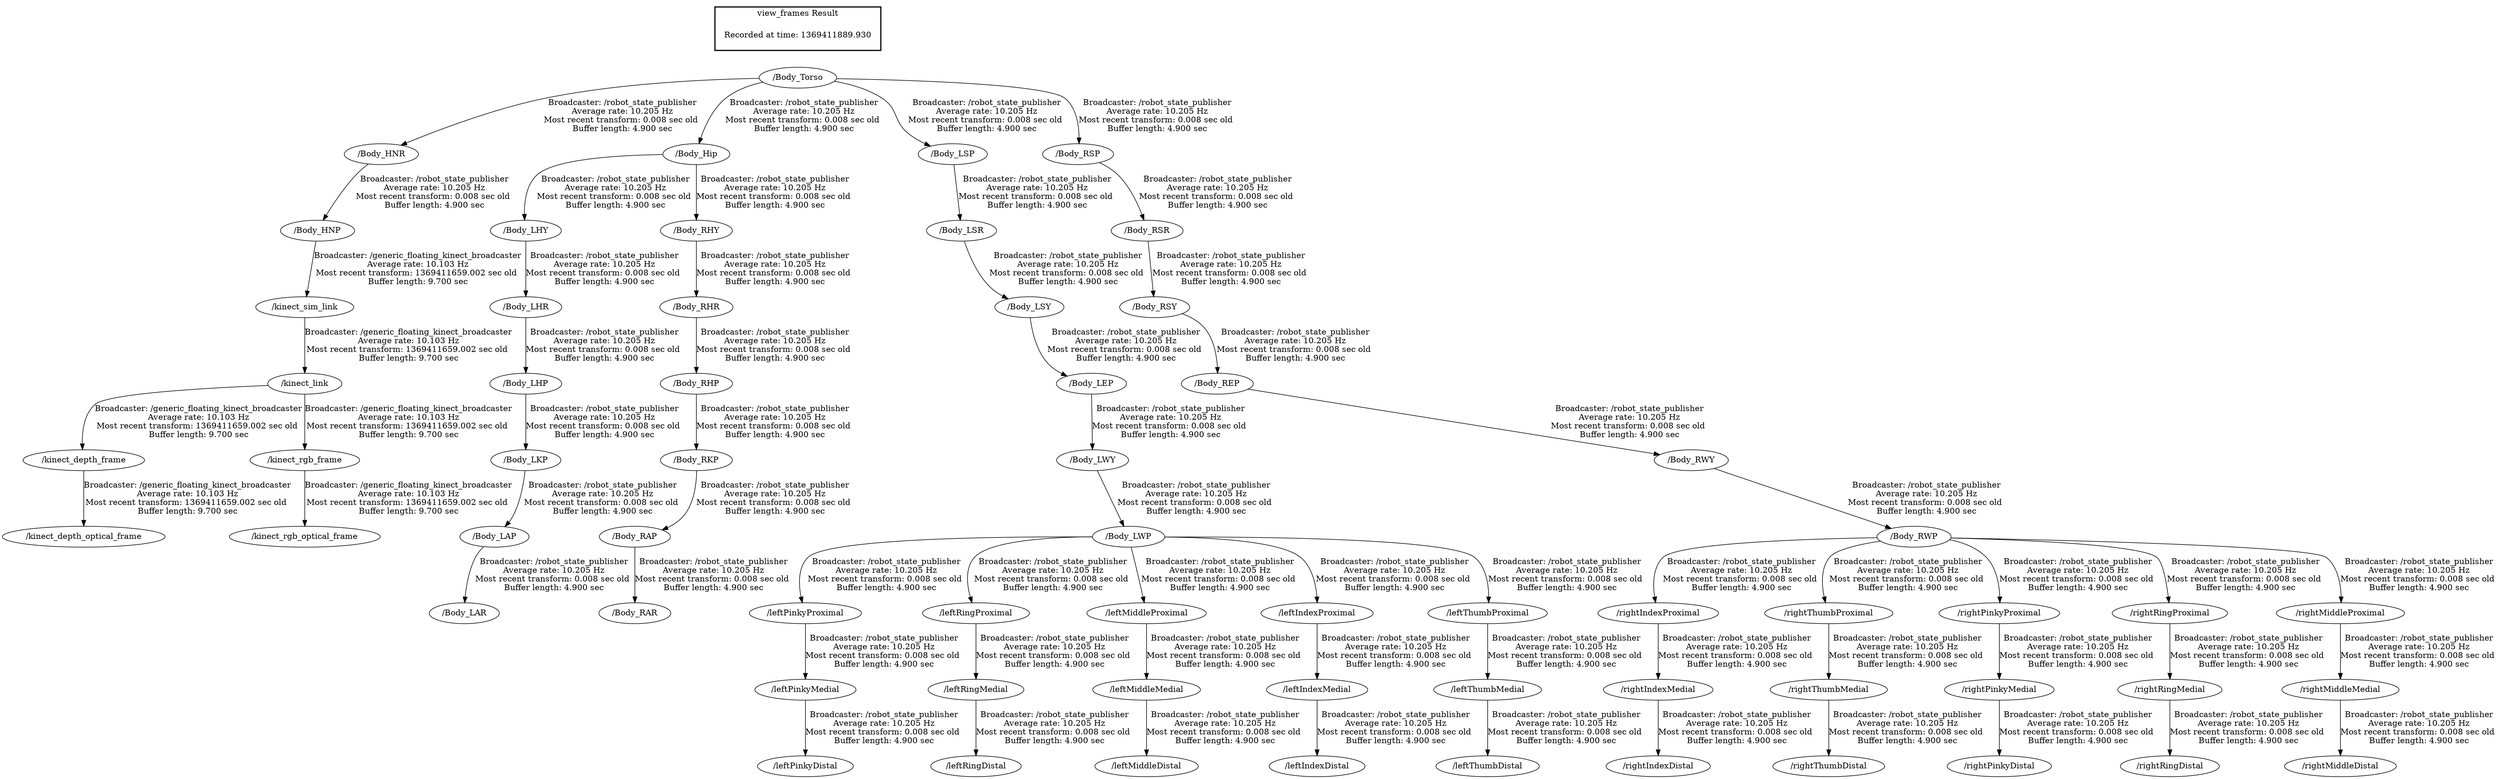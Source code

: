 digraph G {
"/Body_HNP" -> "/kinect_sim_link"[label="Broadcaster: /generic_floating_kinect_broadcaster\nAverage rate: 10.103 Hz\nMost recent transform: 1369411659.002 sec old \nBuffer length: 9.700 sec\n"];
"/Body_HNR" -> "/Body_HNP"[label="Broadcaster: /robot_state_publisher\nAverage rate: 10.205 Hz\nMost recent transform: 0.008 sec old \nBuffer length: 4.900 sec\n"];
"/kinect_sim_link" -> "/kinect_link"[label="Broadcaster: /generic_floating_kinect_broadcaster\nAverage rate: 10.103 Hz\nMost recent transform: 1369411659.002 sec old \nBuffer length: 9.700 sec\n"];
"/kinect_link" -> "/kinect_depth_frame"[label="Broadcaster: /generic_floating_kinect_broadcaster\nAverage rate: 10.103 Hz\nMost recent transform: 1369411659.002 sec old \nBuffer length: 9.700 sec\n"];
"/kinect_depth_frame" -> "/kinect_depth_optical_frame"[label="Broadcaster: /generic_floating_kinect_broadcaster\nAverage rate: 10.103 Hz\nMost recent transform: 1369411659.002 sec old \nBuffer length: 9.700 sec\n"];
"/kinect_link" -> "/kinect_rgb_frame"[label="Broadcaster: /generic_floating_kinect_broadcaster\nAverage rate: 10.103 Hz\nMost recent transform: 1369411659.002 sec old \nBuffer length: 9.700 sec\n"];
"/kinect_rgb_frame" -> "/kinect_rgb_optical_frame"[label="Broadcaster: /generic_floating_kinect_broadcaster\nAverage rate: 10.103 Hz\nMost recent transform: 1369411659.002 sec old \nBuffer length: 9.700 sec\n"];
"/Body_Torso" -> "/Body_HNR"[label="Broadcaster: /robot_state_publisher\nAverage rate: 10.205 Hz\nMost recent transform: 0.008 sec old \nBuffer length: 4.900 sec\n"];
"/Body_Torso" -> "/Body_Hip"[label="Broadcaster: /robot_state_publisher\nAverage rate: 10.205 Hz\nMost recent transform: 0.008 sec old \nBuffer length: 4.900 sec\n"];
"/rightIndexProximal" -> "/rightIndexMedial"[label="Broadcaster: /robot_state_publisher\nAverage rate: 10.205 Hz\nMost recent transform: 0.008 sec old \nBuffer length: 4.900 sec\n"];
"/Body_RWP" -> "/rightIndexProximal"[label="Broadcaster: /robot_state_publisher\nAverage rate: 10.205 Hz\nMost recent transform: 0.008 sec old \nBuffer length: 4.900 sec\n"];
"/leftPinkyProximal" -> "/leftPinkyMedial"[label="Broadcaster: /robot_state_publisher\nAverage rate: 10.205 Hz\nMost recent transform: 0.008 sec old \nBuffer length: 4.900 sec\n"];
"/Body_LWP" -> "/leftPinkyProximal"[label="Broadcaster: /robot_state_publisher\nAverage rate: 10.205 Hz\nMost recent transform: 0.008 sec old \nBuffer length: 4.900 sec\n"];
"/leftRingProximal" -> "/leftRingMedial"[label="Broadcaster: /robot_state_publisher\nAverage rate: 10.205 Hz\nMost recent transform: 0.008 sec old \nBuffer length: 4.900 sec\n"];
"/Body_LWP" -> "/leftRingProximal"[label="Broadcaster: /robot_state_publisher\nAverage rate: 10.205 Hz\nMost recent transform: 0.008 sec old \nBuffer length: 4.900 sec\n"];
"/leftMiddleProximal" -> "/leftMiddleMedial"[label="Broadcaster: /robot_state_publisher\nAverage rate: 10.205 Hz\nMost recent transform: 0.008 sec old \nBuffer length: 4.900 sec\n"];
"/Body_LWP" -> "/leftMiddleProximal"[label="Broadcaster: /robot_state_publisher\nAverage rate: 10.205 Hz\nMost recent transform: 0.008 sec old \nBuffer length: 4.900 sec\n"];
"/leftIndexProximal" -> "/leftIndexMedial"[label="Broadcaster: /robot_state_publisher\nAverage rate: 10.205 Hz\nMost recent transform: 0.008 sec old \nBuffer length: 4.900 sec\n"];
"/Body_LWP" -> "/leftIndexProximal"[label="Broadcaster: /robot_state_publisher\nAverage rate: 10.205 Hz\nMost recent transform: 0.008 sec old \nBuffer length: 4.900 sec\n"];
"/rightThumbProximal" -> "/rightThumbMedial"[label="Broadcaster: /robot_state_publisher\nAverage rate: 10.205 Hz\nMost recent transform: 0.008 sec old \nBuffer length: 4.900 sec\n"];
"/Body_RWP" -> "/rightThumbProximal"[label="Broadcaster: /robot_state_publisher\nAverage rate: 10.205 Hz\nMost recent transform: 0.008 sec old \nBuffer length: 4.900 sec\n"];
"/rightPinkyProximal" -> "/rightPinkyMedial"[label="Broadcaster: /robot_state_publisher\nAverage rate: 10.205 Hz\nMost recent transform: 0.008 sec old \nBuffer length: 4.900 sec\n"];
"/Body_RWP" -> "/rightPinkyProximal"[label="Broadcaster: /robot_state_publisher\nAverage rate: 10.205 Hz\nMost recent transform: 0.008 sec old \nBuffer length: 4.900 sec\n"];
"/rightRingProximal" -> "/rightRingMedial"[label="Broadcaster: /robot_state_publisher\nAverage rate: 10.205 Hz\nMost recent transform: 0.008 sec old \nBuffer length: 4.900 sec\n"];
"/Body_RWP" -> "/rightRingProximal"[label="Broadcaster: /robot_state_publisher\nAverage rate: 10.205 Hz\nMost recent transform: 0.008 sec old \nBuffer length: 4.900 sec\n"];
"/rightMiddleProximal" -> "/rightMiddleMedial"[label="Broadcaster: /robot_state_publisher\nAverage rate: 10.205 Hz\nMost recent transform: 0.008 sec old \nBuffer length: 4.900 sec\n"];
"/Body_RWP" -> "/rightMiddleProximal"[label="Broadcaster: /robot_state_publisher\nAverage rate: 10.205 Hz\nMost recent transform: 0.008 sec old \nBuffer length: 4.900 sec\n"];
"/leftThumbProximal" -> "/leftThumbMedial"[label="Broadcaster: /robot_state_publisher\nAverage rate: 10.205 Hz\nMost recent transform: 0.008 sec old \nBuffer length: 4.900 sec\n"];
"/Body_LWP" -> "/leftThumbProximal"[label="Broadcaster: /robot_state_publisher\nAverage rate: 10.205 Hz\nMost recent transform: 0.008 sec old \nBuffer length: 4.900 sec\n"];
"/rightIndexMedial" -> "/rightIndexDistal"[label="Broadcaster: /robot_state_publisher\nAverage rate: 10.205 Hz\nMost recent transform: 0.008 sec old \nBuffer length: 4.900 sec\n"];
"/leftThumbMedial" -> "/leftThumbDistal"[label="Broadcaster: /robot_state_publisher\nAverage rate: 10.205 Hz\nMost recent transform: 0.008 sec old \nBuffer length: 4.900 sec\n"];
"/leftPinkyMedial" -> "/leftPinkyDistal"[label="Broadcaster: /robot_state_publisher\nAverage rate: 10.205 Hz\nMost recent transform: 0.008 sec old \nBuffer length: 4.900 sec\n"];
"/leftRingMedial" -> "/leftRingDistal"[label="Broadcaster: /robot_state_publisher\nAverage rate: 10.205 Hz\nMost recent transform: 0.008 sec old \nBuffer length: 4.900 sec\n"];
"/leftMiddleMedial" -> "/leftMiddleDistal"[label="Broadcaster: /robot_state_publisher\nAverage rate: 10.205 Hz\nMost recent transform: 0.008 sec old \nBuffer length: 4.900 sec\n"];
"/leftIndexMedial" -> "/leftIndexDistal"[label="Broadcaster: /robot_state_publisher\nAverage rate: 10.205 Hz\nMost recent transform: 0.008 sec old \nBuffer length: 4.900 sec\n"];
"/rightThumbMedial" -> "/rightThumbDistal"[label="Broadcaster: /robot_state_publisher\nAverage rate: 10.205 Hz\nMost recent transform: 0.008 sec old \nBuffer length: 4.900 sec\n"];
"/rightPinkyMedial" -> "/rightPinkyDistal"[label="Broadcaster: /robot_state_publisher\nAverage rate: 10.205 Hz\nMost recent transform: 0.008 sec old \nBuffer length: 4.900 sec\n"];
"/rightRingMedial" -> "/rightRingDistal"[label="Broadcaster: /robot_state_publisher\nAverage rate: 10.205 Hz\nMost recent transform: 0.008 sec old \nBuffer length: 4.900 sec\n"];
"/rightMiddleMedial" -> "/rightMiddleDistal"[label="Broadcaster: /robot_state_publisher\nAverage rate: 10.205 Hz\nMost recent transform: 0.008 sec old \nBuffer length: 4.900 sec\n"];
"/Body_LKP" -> "/Body_LAP"[label="Broadcaster: /robot_state_publisher\nAverage rate: 10.205 Hz\nMost recent transform: 0.008 sec old \nBuffer length: 4.900 sec\n"];
"/Body_LHP" -> "/Body_LKP"[label="Broadcaster: /robot_state_publisher\nAverage rate: 10.205 Hz\nMost recent transform: 0.008 sec old \nBuffer length: 4.900 sec\n"];
"/Body_LAP" -> "/Body_LAR"[label="Broadcaster: /robot_state_publisher\nAverage rate: 10.205 Hz\nMost recent transform: 0.008 sec old \nBuffer length: 4.900 sec\n"];
"/Body_LSY" -> "/Body_LEP"[label="Broadcaster: /robot_state_publisher\nAverage rate: 10.205 Hz\nMost recent transform: 0.008 sec old \nBuffer length: 4.900 sec\n"];
"/Body_LSR" -> "/Body_LSY"[label="Broadcaster: /robot_state_publisher\nAverage rate: 10.205 Hz\nMost recent transform: 0.008 sec old \nBuffer length: 4.900 sec\n"];
"/Body_LHR" -> "/Body_LHP"[label="Broadcaster: /robot_state_publisher\nAverage rate: 10.205 Hz\nMost recent transform: 0.008 sec old \nBuffer length: 4.900 sec\n"];
"/Body_LHY" -> "/Body_LHR"[label="Broadcaster: /robot_state_publisher\nAverage rate: 10.205 Hz\nMost recent transform: 0.008 sec old \nBuffer length: 4.900 sec\n"];
"/Body_Hip" -> "/Body_LHY"[label="Broadcaster: /robot_state_publisher\nAverage rate: 10.205 Hz\nMost recent transform: 0.008 sec old \nBuffer length: 4.900 sec\n"];
"/Body_Torso" -> "/Body_LSP"[label="Broadcaster: /robot_state_publisher\nAverage rate: 10.205 Hz\nMost recent transform: 0.008 sec old \nBuffer length: 4.900 sec\n"];
"/Body_LSP" -> "/Body_LSR"[label="Broadcaster: /robot_state_publisher\nAverage rate: 10.205 Hz\nMost recent transform: 0.008 sec old \nBuffer length: 4.900 sec\n"];
"/Body_LWY" -> "/Body_LWP"[label="Broadcaster: /robot_state_publisher\nAverage rate: 10.205 Hz\nMost recent transform: 0.008 sec old \nBuffer length: 4.900 sec\n"];
"/Body_LEP" -> "/Body_LWY"[label="Broadcaster: /robot_state_publisher\nAverage rate: 10.205 Hz\nMost recent transform: 0.008 sec old \nBuffer length: 4.900 sec\n"];
"/Body_RKP" -> "/Body_RAP"[label="Broadcaster: /robot_state_publisher\nAverage rate: 10.205 Hz\nMost recent transform: 0.008 sec old \nBuffer length: 4.900 sec\n"];
"/Body_RHP" -> "/Body_RKP"[label="Broadcaster: /robot_state_publisher\nAverage rate: 10.205 Hz\nMost recent transform: 0.008 sec old \nBuffer length: 4.900 sec\n"];
"/Body_RAP" -> "/Body_RAR"[label="Broadcaster: /robot_state_publisher\nAverage rate: 10.205 Hz\nMost recent transform: 0.008 sec old \nBuffer length: 4.900 sec\n"];
"/Body_RSY" -> "/Body_REP"[label="Broadcaster: /robot_state_publisher\nAverage rate: 10.205 Hz\nMost recent transform: 0.008 sec old \nBuffer length: 4.900 sec\n"];
"/Body_RSR" -> "/Body_RSY"[label="Broadcaster: /robot_state_publisher\nAverage rate: 10.205 Hz\nMost recent transform: 0.008 sec old \nBuffer length: 4.900 sec\n"];
"/Body_RHR" -> "/Body_RHP"[label="Broadcaster: /robot_state_publisher\nAverage rate: 10.205 Hz\nMost recent transform: 0.008 sec old \nBuffer length: 4.900 sec\n"];
"/Body_RHY" -> "/Body_RHR"[label="Broadcaster: /robot_state_publisher\nAverage rate: 10.205 Hz\nMost recent transform: 0.008 sec old \nBuffer length: 4.900 sec\n"];
"/Body_Hip" -> "/Body_RHY"[label="Broadcaster: /robot_state_publisher\nAverage rate: 10.205 Hz\nMost recent transform: 0.008 sec old \nBuffer length: 4.900 sec\n"];
"/Body_Torso" -> "/Body_RSP"[label="Broadcaster: /robot_state_publisher\nAverage rate: 10.205 Hz\nMost recent transform: 0.008 sec old \nBuffer length: 4.900 sec\n"];
"/Body_RSP" -> "/Body_RSR"[label="Broadcaster: /robot_state_publisher\nAverage rate: 10.205 Hz\nMost recent transform: 0.008 sec old \nBuffer length: 4.900 sec\n"];
"/Body_RWY" -> "/Body_RWP"[label="Broadcaster: /robot_state_publisher\nAverage rate: 10.205 Hz\nMost recent transform: 0.008 sec old \nBuffer length: 4.900 sec\n"];
"/Body_REP" -> "/Body_RWY"[label="Broadcaster: /robot_state_publisher\nAverage rate: 10.205 Hz\nMost recent transform: 0.008 sec old \nBuffer length: 4.900 sec\n"];
edge [style=invis];
 subgraph cluster_legend { style=bold; color=black; label ="view_frames Result";
"Recorded at time: 1369411889.930"[ shape=plaintext ] ;
 }->"/Body_Torso";
}